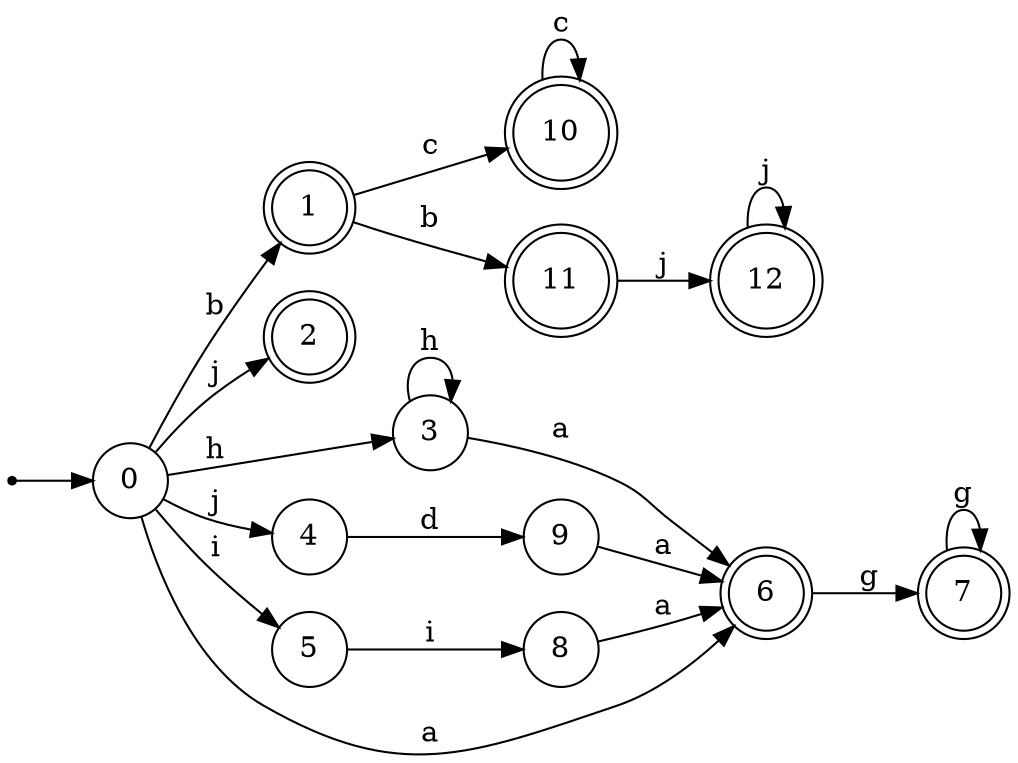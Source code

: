 digraph finite_state_machine {
rankdir=LR;
size="20,20";
node [shape = point]; "dummy0"
node [shape = circle]; "0";
"dummy0" -> "0";
node [shape = doublecircle]; "1";node [shape = doublecircle]; "2";node [shape = circle]; "3";
node [shape = circle]; "4";
node [shape = circle]; "5";
node [shape = doublecircle]; "6";node [shape = doublecircle]; "7";node [shape = circle]; "8";
node [shape = circle]; "9";
node [shape = doublecircle]; "10";node [shape = doublecircle]; "11";node [shape = doublecircle]; "12";"0" -> "1" [label = "b"];
 "0" -> "2" [label = "j"];
 "0" -> "4" [label = "j"];
 "0" -> "3" [label = "h"];
 "0" -> "5" [label = "i"];
 "0" -> "6" [label = "a"];
 "6" -> "7" [label = "g"];
 "7" -> "7" [label = "g"];
 "5" -> "8" [label = "i"];
 "8" -> "6" [label = "a"];
 "4" -> "9" [label = "d"];
 "9" -> "6" [label = "a"];
 "3" -> "3" [label = "h"];
 "3" -> "6" [label = "a"];
 "1" -> "10" [label = "c"];
 "1" -> "11" [label = "b"];
 "11" -> "12" [label = "j"];
 "12" -> "12" [label = "j"];
 "10" -> "10" [label = "c"];
 }
